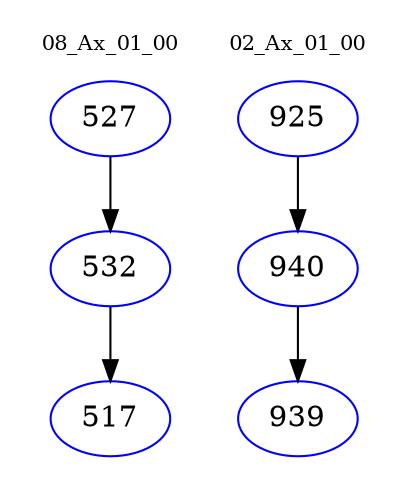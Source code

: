 digraph{
subgraph cluster_0 {
color = white
label = "08_Ax_01_00";
fontsize=10;
T0_527 [label="527", color="blue"]
T0_527 -> T0_532 [color="black"]
T0_532 [label="532", color="blue"]
T0_532 -> T0_517 [color="black"]
T0_517 [label="517", color="blue"]
}
subgraph cluster_1 {
color = white
label = "02_Ax_01_00";
fontsize=10;
T1_925 [label="925", color="blue"]
T1_925 -> T1_940 [color="black"]
T1_940 [label="940", color="blue"]
T1_940 -> T1_939 [color="black"]
T1_939 [label="939", color="blue"]
}
}

